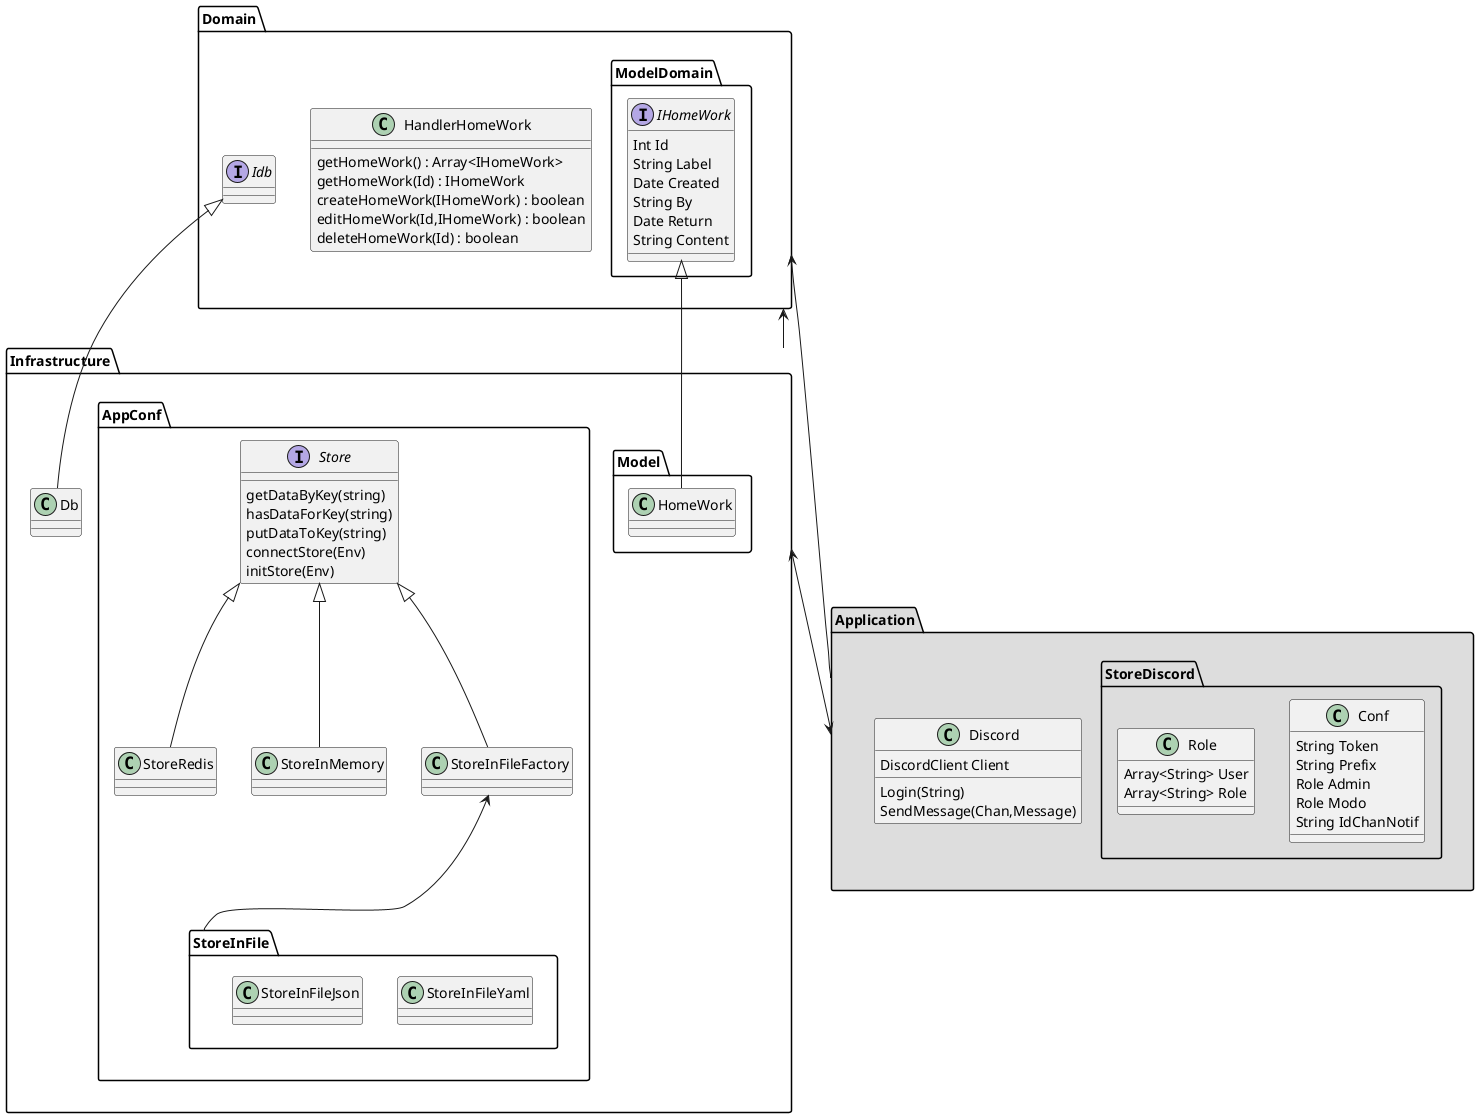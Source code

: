 @startuml ProtoDDD

package "Application" as app #DDDDDD {
  class Discord{
    DiscordClient Client
    Login(String)
    SendMessage(Chan,Message)
  }
  package StoreDiscord{
    class Conf{
      String Token
      String Prefix
      Role Admin
      Role Modo
      String IdChanNotif
    }
    class Role{
      Array<String> User
      Array<String> Role
    }
  }
}

package "Domain" as domain {
  package ModelDomain{
    interface IHomeWork{
      Int Id
      String Label
      Date Created
      String By
      Date Return
      String Content
    }
  }
  class HandlerHomeWork{
    getHomeWork() : Array<IHomeWork>
    getHomeWork(Id) : IHomeWork
    createHomeWork(IHomeWork) : boolean
    editHomeWork(Id,IHomeWork) : boolean
    deleteHomeWork(Id) : boolean
  }
  interface Idb
}

package "Infrastructure" as infra{
  class Db
  package "Model"{
    class HomeWork
  }
  package "AppConf"{
    interface Store{
      getDataByKey(string)
      hasDataForKey(string)
      putDataToKey(string)
      connectStore(Env)
      initStore(Env)
    }
    class StoreRedis
    class StoreInMemory
    Class StoreInFileFactory
    package StoreInFile{
      class StoreInFileYaml
      class StoreInFileJson
    }
  }
}

IHomeWork <|-- HomeWork
Idb <|-- Db
Store <|-- StoreRedis
Store <|-- StoreInMemory
Store <|-- StoreInFileFactory
StoreInFileFactory <-- StoreInFile

domain <-- infra
domain <-- app
infra <--> app

@enduml